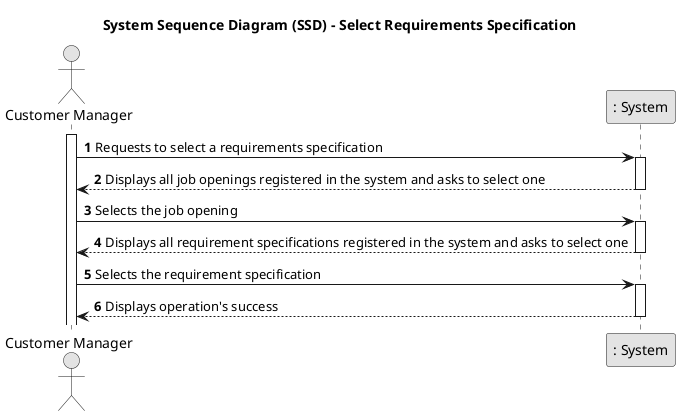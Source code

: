 @startuml
skinparam monochrome true
skinparam packageStyle rectangle
skinparam shadowing false

title System Sequence Diagram (SSD) - Select Requirements Specification

autonumber

actor "Customer Manager" as CM
participant ": System" as System

activate CM    

    CM -> System : Requests to select a requirements specification
    activate System

        System --> CM : Displays all job openings registered in the system and asks to select one
    deactivate System

    CM -> System : Selects the job opening

    activate System

        System --> CM : Displays all requirement specifications registered in the system and asks to select one
    deactivate System

    CM -> System : Selects the requirement specification

        activate System

        System --> CM : Displays operation's success
    deactivate System

@enduml